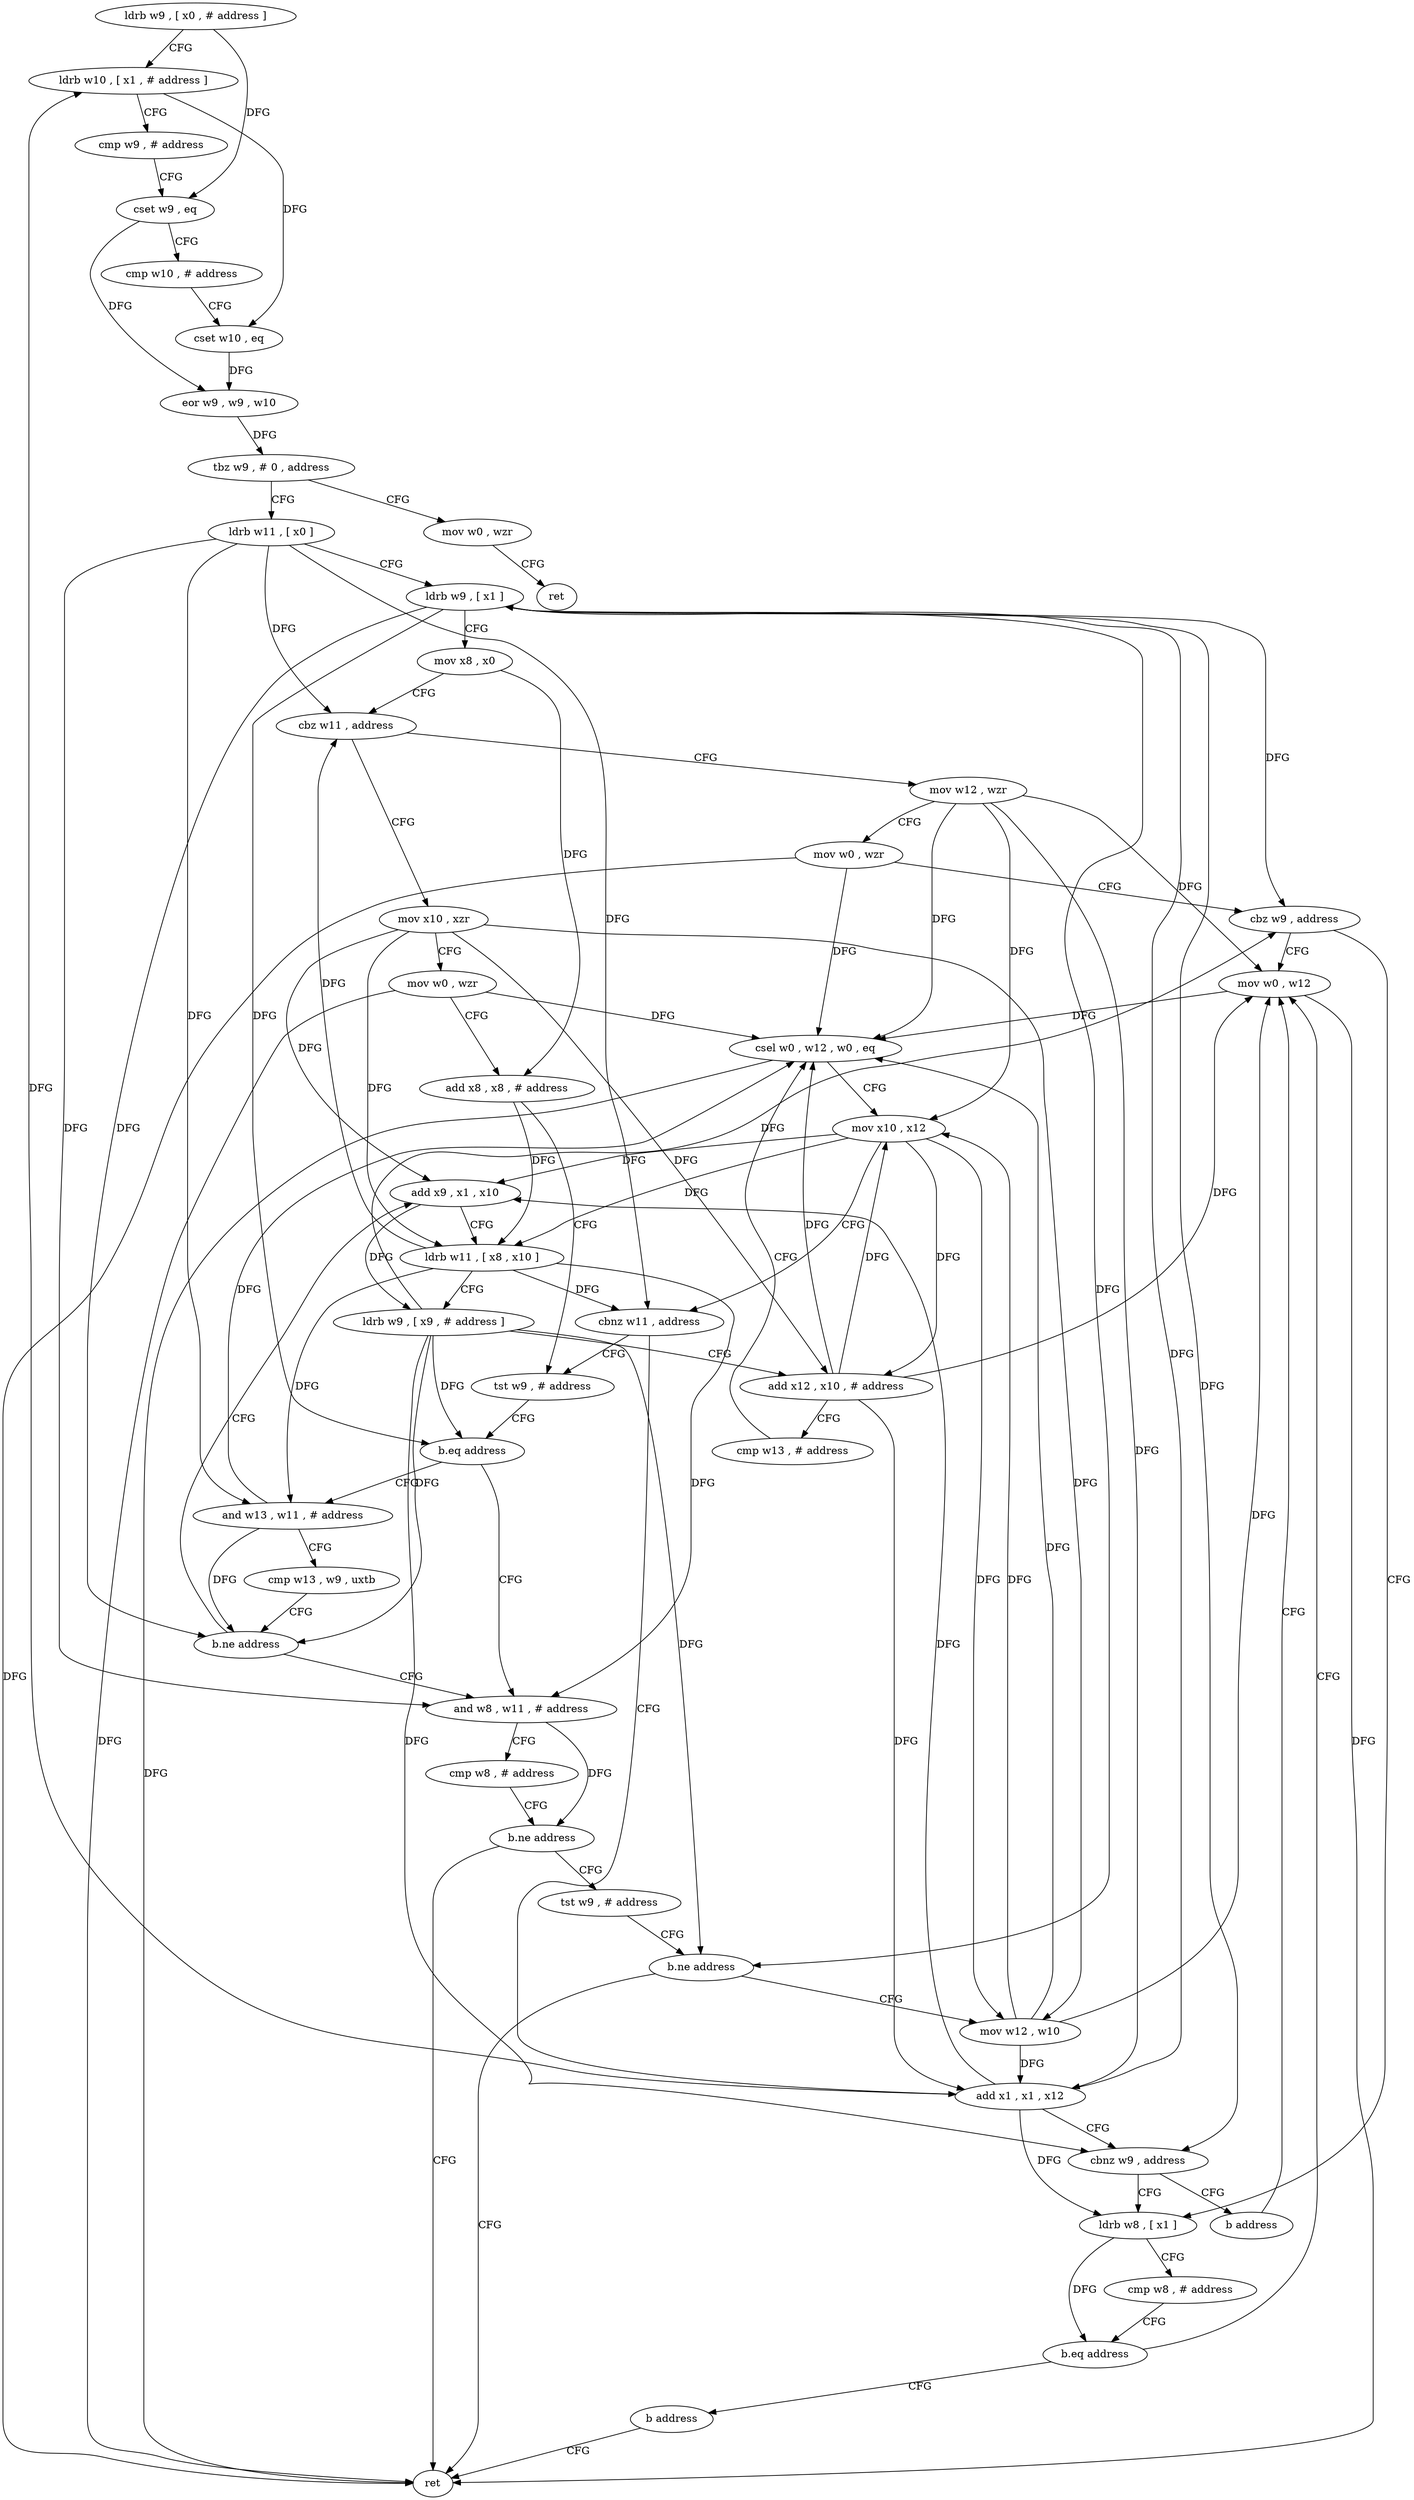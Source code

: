 digraph "func" {
"4207964" [label = "ldrb w9 , [ x0 , # address ]" ]
"4207968" [label = "ldrb w10 , [ x1 , # address ]" ]
"4207972" [label = "cmp w9 , # address" ]
"4207976" [label = "cset w9 , eq" ]
"4207980" [label = "cmp w10 , # address" ]
"4207984" [label = "cset w10 , eq" ]
"4207988" [label = "eor w9 , w9 , w10" ]
"4207992" [label = "tbz w9 , # 0 , address" ]
"4208004" [label = "ldrb w11 , [ x0 ]" ]
"4207996" [label = "mov w0 , wzr" ]
"4208008" [label = "ldrb w9 , [ x1 ]" ]
"4208012" [label = "mov x8 , x0" ]
"4208016" [label = "cbz w11 , address" ]
"4208096" [label = "mov w12 , wzr" ]
"4208020" [label = "mov x10 , xzr" ]
"4208000" [label = "ret" ]
"4208100" [label = "mov w0 , wzr" ]
"4208104" [label = "cbz w9 , address" ]
"4208148" [label = "mov w0 , w12" ]
"4208108" [label = "ldrb w8 , [ x1 ]" ]
"4208024" [label = "mov w0 , wzr" ]
"4208028" [label = "add x8 , x8 , # address" ]
"4208032" [label = "tst w9 , # address" ]
"4208152" [label = "ret" ]
"4208112" [label = "cmp w8 , # address" ]
"4208116" [label = "b.eq address" ]
"4208120" [label = "b address" ]
"4208124" [label = "and w8 , w11 , # address" ]
"4208128" [label = "cmp w8 , # address" ]
"4208132" [label = "b.ne address" ]
"4208136" [label = "tst w9 , # address" ]
"4208040" [label = "and w13 , w11 , # address" ]
"4208044" [label = "cmp w13 , w9 , uxtb" ]
"4208048" [label = "b.ne address" ]
"4208052" [label = "add x9 , x1 , x10" ]
"4208140" [label = "b.ne address" ]
"4208144" [label = "mov w12 , w10" ]
"4208056" [label = "ldrb w11 , [ x8 , x10 ]" ]
"4208060" [label = "ldrb w9 , [ x9 , # address ]" ]
"4208064" [label = "add x12 , x10 , # address" ]
"4208068" [label = "cmp w13 , # address" ]
"4208072" [label = "csel w0 , w12 , w0 , eq" ]
"4208076" [label = "mov x10 , x12" ]
"4208080" [label = "cbnz w11 , address" ]
"4208084" [label = "add x1 , x1 , x12" ]
"4208036" [label = "b.eq address" ]
"4208088" [label = "cbnz w9 , address" ]
"4208092" [label = "b address" ]
"4207964" -> "4207968" [ label = "CFG" ]
"4207964" -> "4207976" [ label = "DFG" ]
"4207968" -> "4207972" [ label = "CFG" ]
"4207968" -> "4207984" [ label = "DFG" ]
"4207972" -> "4207976" [ label = "CFG" ]
"4207976" -> "4207980" [ label = "CFG" ]
"4207976" -> "4207988" [ label = "DFG" ]
"4207980" -> "4207984" [ label = "CFG" ]
"4207984" -> "4207988" [ label = "DFG" ]
"4207988" -> "4207992" [ label = "DFG" ]
"4207992" -> "4208004" [ label = "CFG" ]
"4207992" -> "4207996" [ label = "CFG" ]
"4208004" -> "4208008" [ label = "CFG" ]
"4208004" -> "4208016" [ label = "DFG" ]
"4208004" -> "4208124" [ label = "DFG" ]
"4208004" -> "4208040" [ label = "DFG" ]
"4208004" -> "4208080" [ label = "DFG" ]
"4207996" -> "4208000" [ label = "CFG" ]
"4208008" -> "4208012" [ label = "CFG" ]
"4208008" -> "4208104" [ label = "DFG" ]
"4208008" -> "4208036" [ label = "DFG" ]
"4208008" -> "4208048" [ label = "DFG" ]
"4208008" -> "4208140" [ label = "DFG" ]
"4208008" -> "4208088" [ label = "DFG" ]
"4208012" -> "4208016" [ label = "CFG" ]
"4208012" -> "4208028" [ label = "DFG" ]
"4208016" -> "4208096" [ label = "CFG" ]
"4208016" -> "4208020" [ label = "CFG" ]
"4208096" -> "4208100" [ label = "CFG" ]
"4208096" -> "4208148" [ label = "DFG" ]
"4208096" -> "4208072" [ label = "DFG" ]
"4208096" -> "4208076" [ label = "DFG" ]
"4208096" -> "4208084" [ label = "DFG" ]
"4208020" -> "4208024" [ label = "CFG" ]
"4208020" -> "4208052" [ label = "DFG" ]
"4208020" -> "4208056" [ label = "DFG" ]
"4208020" -> "4208064" [ label = "DFG" ]
"4208020" -> "4208144" [ label = "DFG" ]
"4208100" -> "4208104" [ label = "CFG" ]
"4208100" -> "4208152" [ label = "DFG" ]
"4208100" -> "4208072" [ label = "DFG" ]
"4208104" -> "4208148" [ label = "CFG" ]
"4208104" -> "4208108" [ label = "CFG" ]
"4208148" -> "4208152" [ label = "DFG" ]
"4208148" -> "4208072" [ label = "DFG" ]
"4208108" -> "4208112" [ label = "CFG" ]
"4208108" -> "4208116" [ label = "DFG" ]
"4208024" -> "4208028" [ label = "CFG" ]
"4208024" -> "4208152" [ label = "DFG" ]
"4208024" -> "4208072" [ label = "DFG" ]
"4208028" -> "4208032" [ label = "CFG" ]
"4208028" -> "4208056" [ label = "DFG" ]
"4208032" -> "4208036" [ label = "CFG" ]
"4208112" -> "4208116" [ label = "CFG" ]
"4208116" -> "4208148" [ label = "CFG" ]
"4208116" -> "4208120" [ label = "CFG" ]
"4208120" -> "4208152" [ label = "CFG" ]
"4208124" -> "4208128" [ label = "CFG" ]
"4208124" -> "4208132" [ label = "DFG" ]
"4208128" -> "4208132" [ label = "CFG" ]
"4208132" -> "4208152" [ label = "CFG" ]
"4208132" -> "4208136" [ label = "CFG" ]
"4208136" -> "4208140" [ label = "CFG" ]
"4208040" -> "4208044" [ label = "CFG" ]
"4208040" -> "4208048" [ label = "DFG" ]
"4208040" -> "4208072" [ label = "DFG" ]
"4208044" -> "4208048" [ label = "CFG" ]
"4208048" -> "4208124" [ label = "CFG" ]
"4208048" -> "4208052" [ label = "CFG" ]
"4208052" -> "4208056" [ label = "CFG" ]
"4208052" -> "4208060" [ label = "DFG" ]
"4208140" -> "4208152" [ label = "CFG" ]
"4208140" -> "4208144" [ label = "CFG" ]
"4208144" -> "4208148" [ label = "DFG" ]
"4208144" -> "4208072" [ label = "DFG" ]
"4208144" -> "4208076" [ label = "DFG" ]
"4208144" -> "4208084" [ label = "DFG" ]
"4208056" -> "4208060" [ label = "CFG" ]
"4208056" -> "4208016" [ label = "DFG" ]
"4208056" -> "4208124" [ label = "DFG" ]
"4208056" -> "4208040" [ label = "DFG" ]
"4208056" -> "4208080" [ label = "DFG" ]
"4208060" -> "4208064" [ label = "CFG" ]
"4208060" -> "4208104" [ label = "DFG" ]
"4208060" -> "4208036" [ label = "DFG" ]
"4208060" -> "4208048" [ label = "DFG" ]
"4208060" -> "4208140" [ label = "DFG" ]
"4208060" -> "4208088" [ label = "DFG" ]
"4208064" -> "4208068" [ label = "CFG" ]
"4208064" -> "4208148" [ label = "DFG" ]
"4208064" -> "4208072" [ label = "DFG" ]
"4208064" -> "4208076" [ label = "DFG" ]
"4208064" -> "4208084" [ label = "DFG" ]
"4208068" -> "4208072" [ label = "CFG" ]
"4208072" -> "4208076" [ label = "CFG" ]
"4208072" -> "4208152" [ label = "DFG" ]
"4208076" -> "4208080" [ label = "CFG" ]
"4208076" -> "4208052" [ label = "DFG" ]
"4208076" -> "4208056" [ label = "DFG" ]
"4208076" -> "4208064" [ label = "DFG" ]
"4208076" -> "4208144" [ label = "DFG" ]
"4208080" -> "4208032" [ label = "CFG" ]
"4208080" -> "4208084" [ label = "CFG" ]
"4208084" -> "4208088" [ label = "CFG" ]
"4208084" -> "4207968" [ label = "DFG" ]
"4208084" -> "4208008" [ label = "DFG" ]
"4208084" -> "4208108" [ label = "DFG" ]
"4208084" -> "4208052" [ label = "DFG" ]
"4208036" -> "4208124" [ label = "CFG" ]
"4208036" -> "4208040" [ label = "CFG" ]
"4208088" -> "4208108" [ label = "CFG" ]
"4208088" -> "4208092" [ label = "CFG" ]
"4208092" -> "4208148" [ label = "CFG" ]
}

